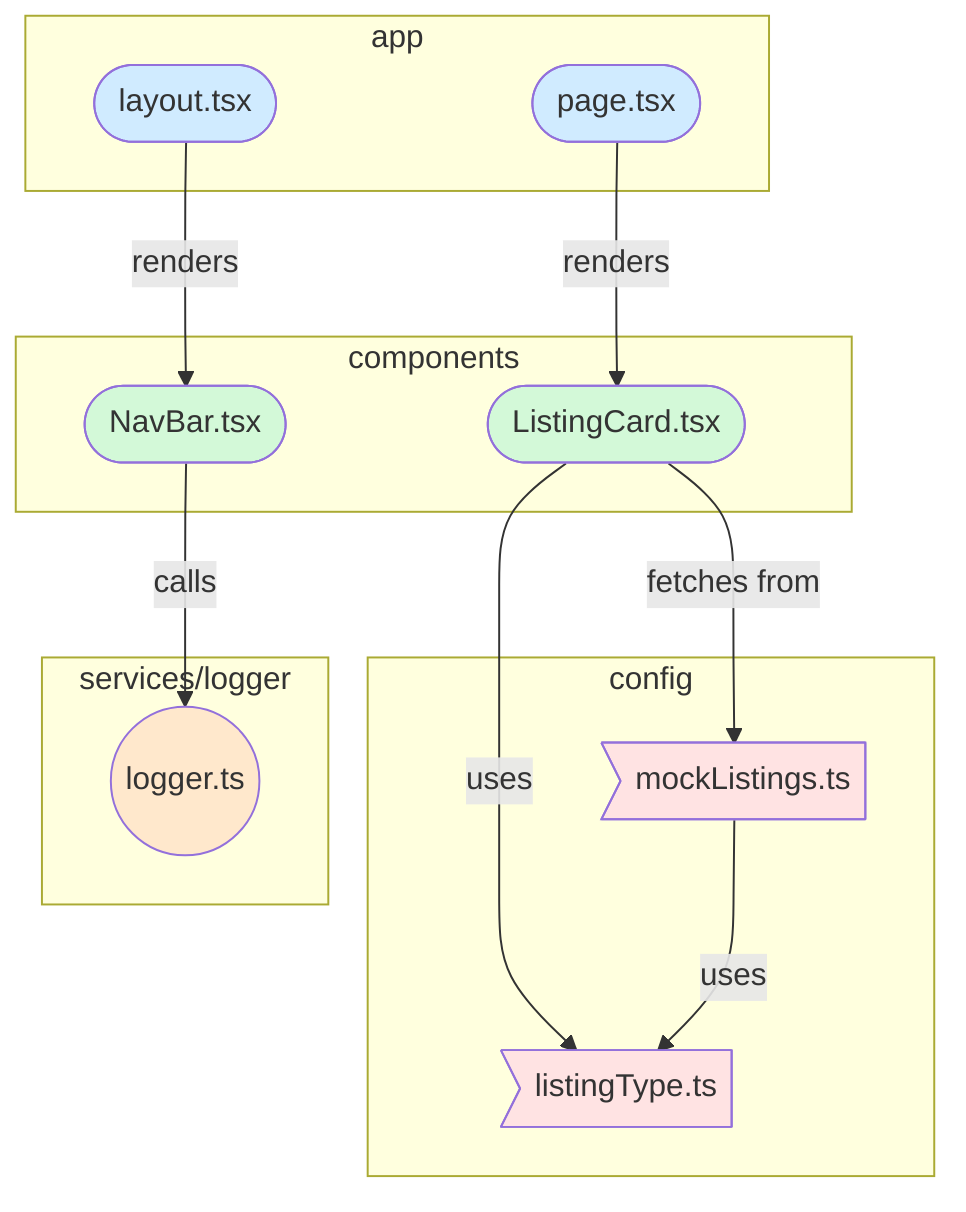 flowchart TB
    %% Define classes for colors
    classDef page fill:#d0ebff
    classDef component fill:#d3f9d8
    classDef service fill:#ffe8cc
    classDef config fill:#ffe3e3

    subgraph app
        layout([layout.tsx]):::page
        page([page.tsx]):::page
    end

    subgraph components
        ListingCard([ListingCard.tsx]):::component
        NavBar([NavBar.tsx]):::component
    end

    subgraph config
        listingType>listingType.ts]:::config
        mockListings>mockListings.ts]:::config
    end

    subgraph services/logger
        logger((logger.ts)):::service
    end

    layout -- renders --> NavBar
    page -- renders --> ListingCard
    ListingCard -- uses --> listingType
    mockListings -- uses --> listingType
    ListingCard -- fetches from --> mockListings
    NavBar -- calls --> logger